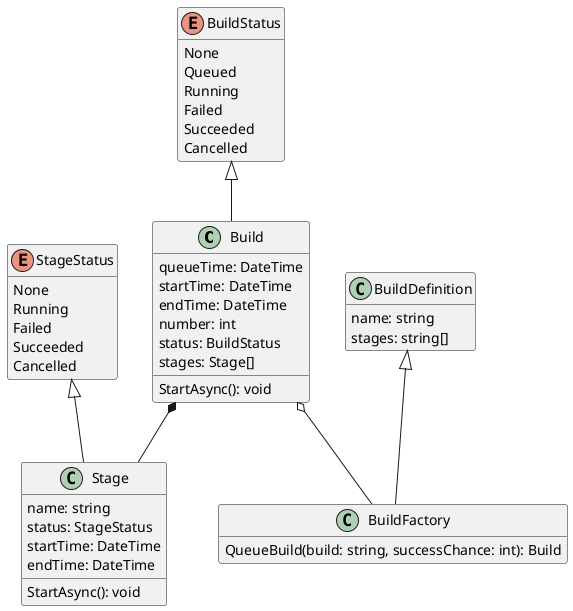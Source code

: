@startuml Builder
Build *-- Stage
BuildStatus <|-- Build
StageStatus <|-- Stage
Build o-- BuildFactory
BuildDefinition <|-- BuildFactory

class BuildFactory {
    builds: Build[]
    QueueBuild(build: string, successChance: int): Build
}
hide BuildFactory fields

class BuildDefinition {
    name: string
    stages: string[]
}
hide BuildDefinition methods

class Build {
    queueTime: DateTime
    startTime: DateTime
    endTime: DateTime
    number: int
    status: BuildStatus
    stages: Stage[]
    StartAsync(): void
}

enum BuildStatus {
    None
    Queued
    Running
    Failed
    Succeeded
    Cancelled
}
hide BuildStatus methods

class Stage {
    name: string
    status: StageStatus
    startTime: DateTime
    endTime: DateTime
    StartAsync(): void
}

enum StageStatus {
    None
    Running
    Failed
    Succeeded
    Cancelled
}
hide StageStatus methods
@enduml